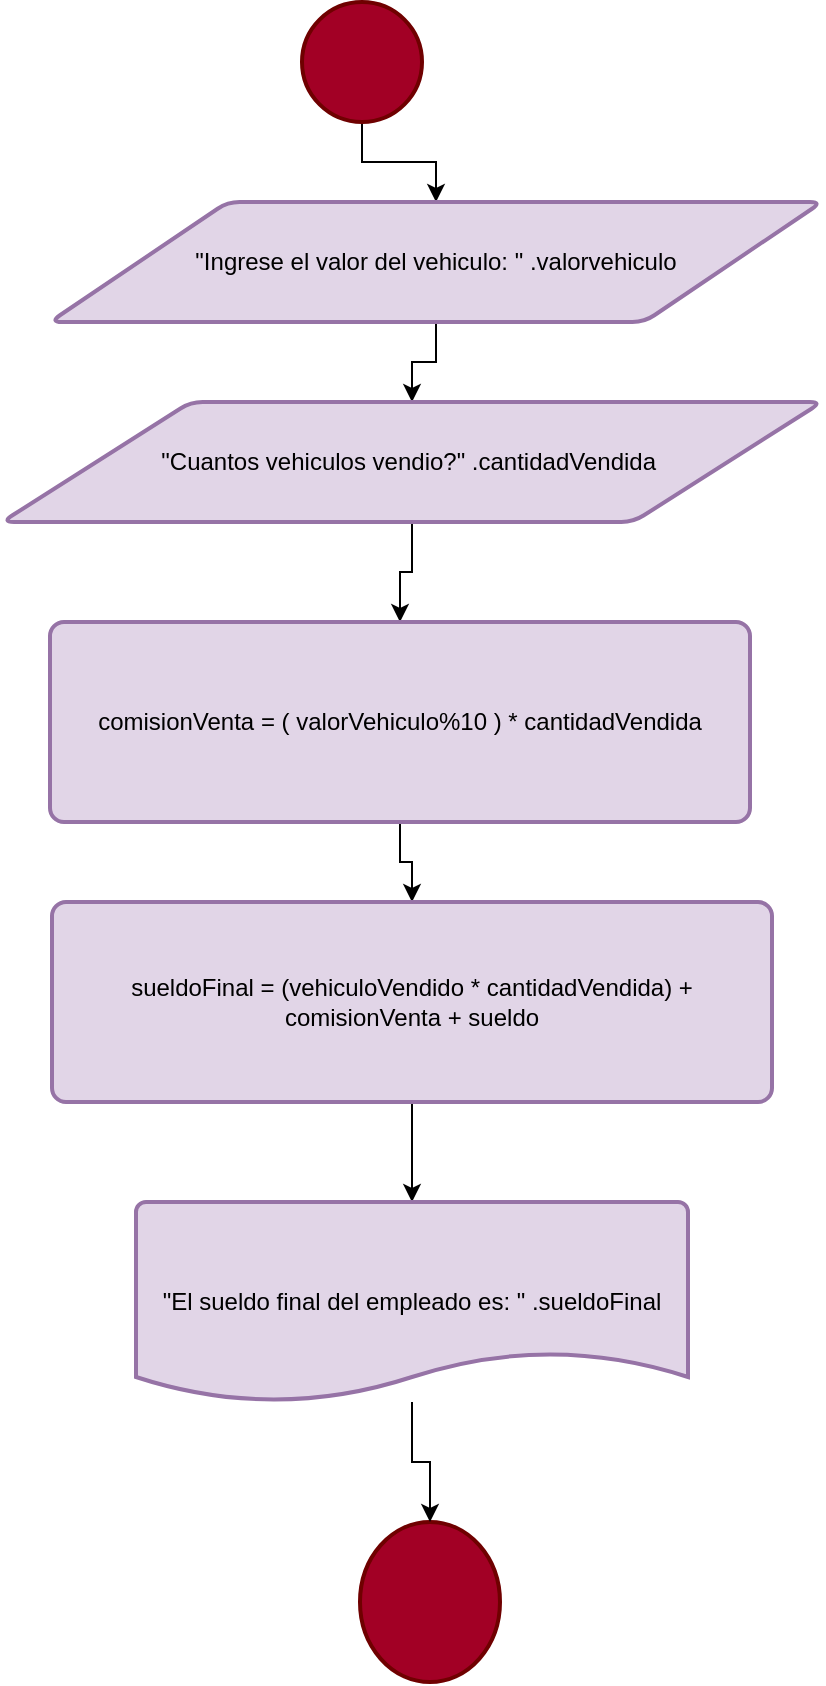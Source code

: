 <mxfile version="21.1.5" type="device">
  <diagram id="C5RBs43oDa-KdzZeNtuy" name="Page-1">
    <mxGraphModel dx="1050" dy="602" grid="1" gridSize="10" guides="1" tooltips="1" connect="1" arrows="1" fold="1" page="1" pageScale="1" pageWidth="827" pageHeight="1169" math="0" shadow="0">
      <root>
        <mxCell id="WIyWlLk6GJQsqaUBKTNV-0" />
        <mxCell id="WIyWlLk6GJQsqaUBKTNV-1" parent="WIyWlLk6GJQsqaUBKTNV-0" />
        <mxCell id="Jezs4u2SB5xWxKTxIJ9Z-8" style="edgeStyle=orthogonalEdgeStyle;rounded=0;orthogonalLoop=1;jettySize=auto;html=1;" edge="1" parent="WIyWlLk6GJQsqaUBKTNV-1" source="Jezs4u2SB5xWxKTxIJ9Z-0" target="Jezs4u2SB5xWxKTxIJ9Z-2">
          <mxGeometry relative="1" as="geometry" />
        </mxCell>
        <mxCell id="Jezs4u2SB5xWxKTxIJ9Z-0" value="" style="strokeWidth=2;html=1;shape=mxgraph.flowchart.start_2;whiteSpace=wrap;fillColor=#a20025;fontColor=#ffffff;strokeColor=#6F0000;" vertex="1" parent="WIyWlLk6GJQsqaUBKTNV-1">
          <mxGeometry x="350" y="20" width="60" height="60" as="geometry" />
        </mxCell>
        <mxCell id="Jezs4u2SB5xWxKTxIJ9Z-1" value="" style="strokeWidth=2;html=1;shape=mxgraph.flowchart.start_2;whiteSpace=wrap;fillColor=#a20025;fontColor=#ffffff;strokeColor=#6F0000;" vertex="1" parent="WIyWlLk6GJQsqaUBKTNV-1">
          <mxGeometry x="379" y="780" width="70" height="80" as="geometry" />
        </mxCell>
        <mxCell id="Jezs4u2SB5xWxKTxIJ9Z-9" style="edgeStyle=orthogonalEdgeStyle;rounded=0;orthogonalLoop=1;jettySize=auto;html=1;" edge="1" parent="WIyWlLk6GJQsqaUBKTNV-1" source="Jezs4u2SB5xWxKTxIJ9Z-2" target="Jezs4u2SB5xWxKTxIJ9Z-3">
          <mxGeometry relative="1" as="geometry" />
        </mxCell>
        <mxCell id="Jezs4u2SB5xWxKTxIJ9Z-2" value="&quot;Ingrese el valor del vehiculo: &quot; .valorvehiculo" style="shape=parallelogram;html=1;strokeWidth=2;perimeter=parallelogramPerimeter;whiteSpace=wrap;rounded=1;arcSize=12;size=0.23;fillColor=#e1d5e7;strokeColor=#9673a6;" vertex="1" parent="WIyWlLk6GJQsqaUBKTNV-1">
          <mxGeometry x="224" y="120" width="386" height="60" as="geometry" />
        </mxCell>
        <mxCell id="Jezs4u2SB5xWxKTxIJ9Z-10" style="edgeStyle=orthogonalEdgeStyle;rounded=0;orthogonalLoop=1;jettySize=auto;html=1;" edge="1" parent="WIyWlLk6GJQsqaUBKTNV-1" source="Jezs4u2SB5xWxKTxIJ9Z-3" target="Jezs4u2SB5xWxKTxIJ9Z-4">
          <mxGeometry relative="1" as="geometry" />
        </mxCell>
        <mxCell id="Jezs4u2SB5xWxKTxIJ9Z-3" value="&quot;Cuantos vehiculos vendio?&quot; .cantidadVendida&amp;nbsp;" style="shape=parallelogram;html=1;strokeWidth=2;perimeter=parallelogramPerimeter;whiteSpace=wrap;rounded=1;arcSize=12;size=0.23;fillColor=#e1d5e7;strokeColor=#9673a6;" vertex="1" parent="WIyWlLk6GJQsqaUBKTNV-1">
          <mxGeometry x="200" y="220" width="410" height="60" as="geometry" />
        </mxCell>
        <mxCell id="Jezs4u2SB5xWxKTxIJ9Z-11" style="edgeStyle=orthogonalEdgeStyle;rounded=0;orthogonalLoop=1;jettySize=auto;html=1;" edge="1" parent="WIyWlLk6GJQsqaUBKTNV-1" source="Jezs4u2SB5xWxKTxIJ9Z-4" target="Jezs4u2SB5xWxKTxIJ9Z-5">
          <mxGeometry relative="1" as="geometry" />
        </mxCell>
        <mxCell id="Jezs4u2SB5xWxKTxIJ9Z-4" value="comisionVenta = ( valorVehiculo%10 ) * cantidadVendida" style="rounded=1;whiteSpace=wrap;html=1;absoluteArcSize=1;arcSize=14;strokeWidth=2;fillColor=#e1d5e7;strokeColor=#9673a6;" vertex="1" parent="WIyWlLk6GJQsqaUBKTNV-1">
          <mxGeometry x="224" y="330" width="350" height="100" as="geometry" />
        </mxCell>
        <mxCell id="Jezs4u2SB5xWxKTxIJ9Z-12" style="edgeStyle=orthogonalEdgeStyle;rounded=0;orthogonalLoop=1;jettySize=auto;html=1;" edge="1" parent="WIyWlLk6GJQsqaUBKTNV-1" source="Jezs4u2SB5xWxKTxIJ9Z-5" target="Jezs4u2SB5xWxKTxIJ9Z-7">
          <mxGeometry relative="1" as="geometry" />
        </mxCell>
        <mxCell id="Jezs4u2SB5xWxKTxIJ9Z-5" value="sueldoFinal = (vehiculoVendido * cantidadVendida) + comisionVenta + sueldo" style="rounded=1;whiteSpace=wrap;html=1;absoluteArcSize=1;arcSize=14;strokeWidth=2;fillColor=#e1d5e7;strokeColor=#9673a6;" vertex="1" parent="WIyWlLk6GJQsqaUBKTNV-1">
          <mxGeometry x="225" y="470" width="360" height="100" as="geometry" />
        </mxCell>
        <mxCell id="Jezs4u2SB5xWxKTxIJ9Z-13" style="edgeStyle=orthogonalEdgeStyle;rounded=0;orthogonalLoop=1;jettySize=auto;html=1;" edge="1" parent="WIyWlLk6GJQsqaUBKTNV-1" source="Jezs4u2SB5xWxKTxIJ9Z-7" target="Jezs4u2SB5xWxKTxIJ9Z-1">
          <mxGeometry relative="1" as="geometry" />
        </mxCell>
        <mxCell id="Jezs4u2SB5xWxKTxIJ9Z-7" value="&quot;El sueldo final del empleado es: &quot; .sueldoFinal" style="strokeWidth=2;html=1;shape=mxgraph.flowchart.document2;whiteSpace=wrap;size=0.25;fillColor=#e1d5e7;strokeColor=#9673a6;" vertex="1" parent="WIyWlLk6GJQsqaUBKTNV-1">
          <mxGeometry x="267" y="620" width="276" height="100" as="geometry" />
        </mxCell>
      </root>
    </mxGraphModel>
  </diagram>
</mxfile>
